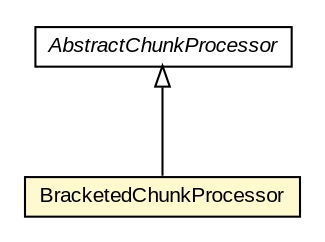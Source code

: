 #!/usr/local/bin/dot
#
# Class diagram 
# Generated by UMLGraph version R5_6-24-gf6e263 (http://www.umlgraph.org/)
#

digraph G {
	edge [fontname="arial",fontsize=10,labelfontname="arial",labelfontsize=10];
	node [fontname="arial",fontsize=10,shape=plaintext];
	nodesep=0.25;
	ranksep=0.5;
	// edu.arizona.biosemantics.semanticmarkup.markupelement.description.ling.extract.AbstractChunkProcessor
	c36942 [label=<<table title="edu.arizona.biosemantics.semanticmarkup.markupelement.description.ling.extract.AbstractChunkProcessor" border="0" cellborder="1" cellspacing="0" cellpadding="2" port="p" href="../AbstractChunkProcessor.html">
		<tr><td><table border="0" cellspacing="0" cellpadding="1">
<tr><td align="center" balign="center"><font face="arial italic"> AbstractChunkProcessor </font></td></tr>
		</table></td></tr>
		</table>>, URL="../AbstractChunkProcessor.html", fontname="arial", fontcolor="black", fontsize=10.0];
	// edu.arizona.biosemantics.semanticmarkup.markupelement.description.ling.extract.lib.BracketedChunkProcessor
	c36973 [label=<<table title="edu.arizona.biosemantics.semanticmarkup.markupelement.description.ling.extract.lib.BracketedChunkProcessor" border="0" cellborder="1" cellspacing="0" cellpadding="2" port="p" bgcolor="lemonChiffon" href="./BracketedChunkProcessor.html">
		<tr><td><table border="0" cellspacing="0" cellpadding="1">
<tr><td align="center" balign="center"> BracketedChunkProcessor </td></tr>
		</table></td></tr>
		</table>>, URL="./BracketedChunkProcessor.html", fontname="arial", fontcolor="black", fontsize=10.0];
	//edu.arizona.biosemantics.semanticmarkup.markupelement.description.ling.extract.lib.BracketedChunkProcessor extends edu.arizona.biosemantics.semanticmarkup.markupelement.description.ling.extract.AbstractChunkProcessor
	c36942:p -> c36973:p [dir=back,arrowtail=empty];
}

